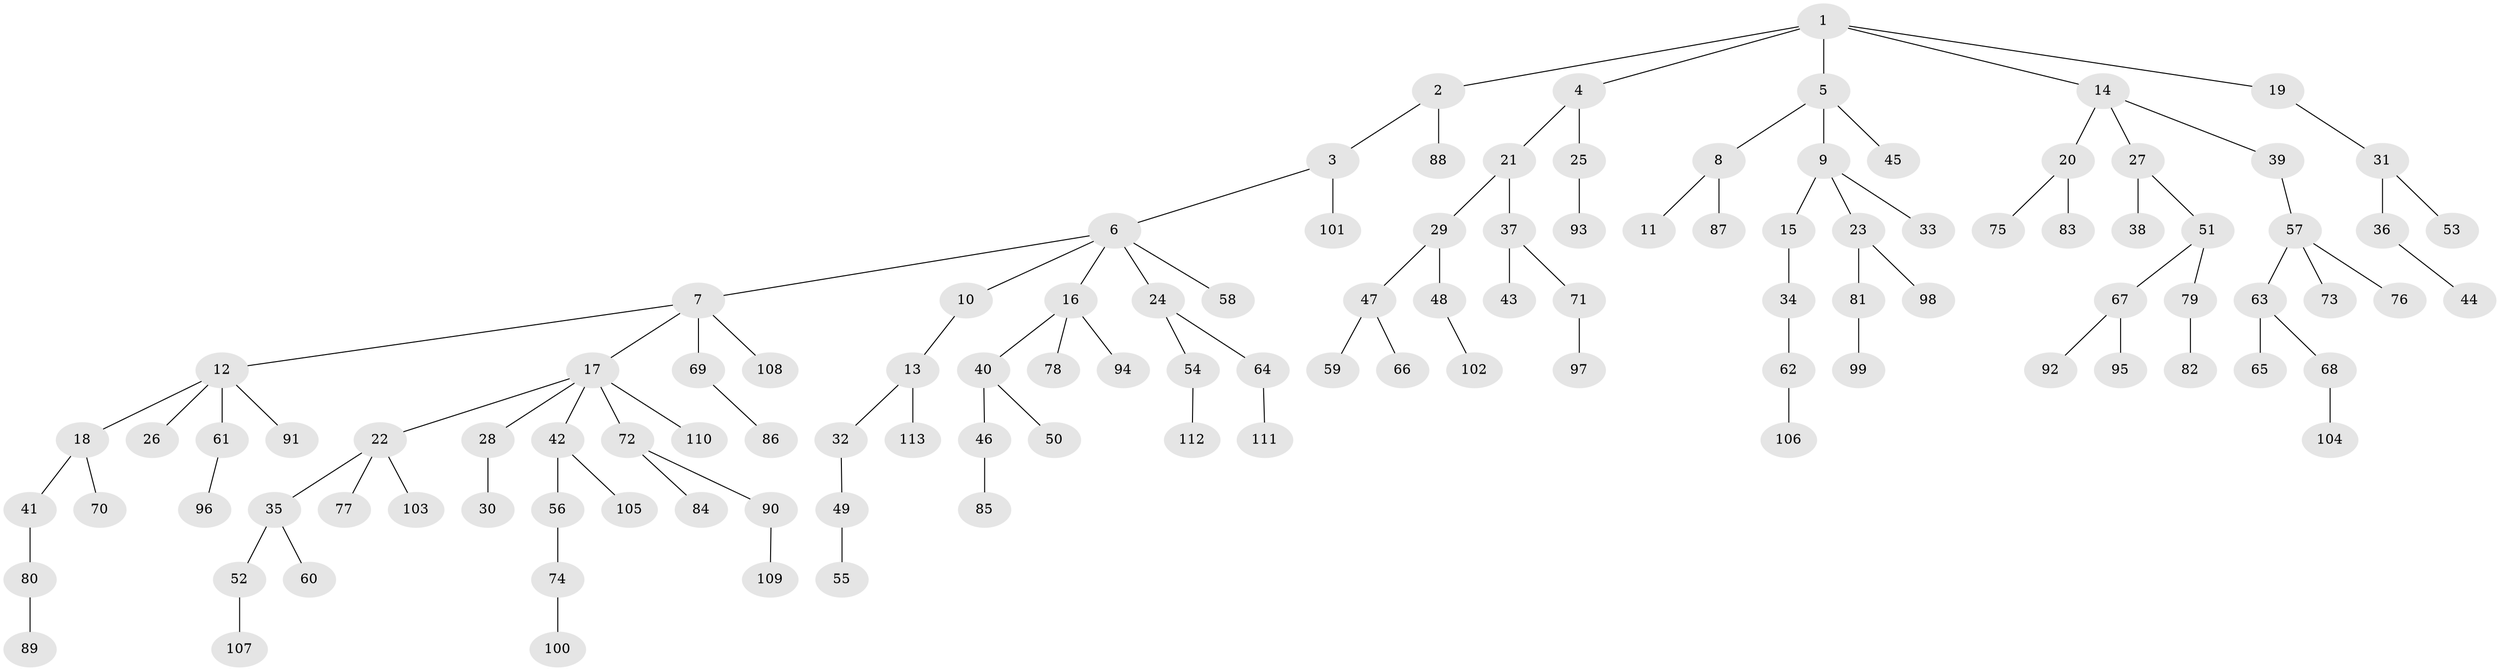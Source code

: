 // Generated by graph-tools (version 1.1) at 2025/26/03/09/25 03:26:28]
// undirected, 113 vertices, 112 edges
graph export_dot {
graph [start="1"]
  node [color=gray90,style=filled];
  1;
  2;
  3;
  4;
  5;
  6;
  7;
  8;
  9;
  10;
  11;
  12;
  13;
  14;
  15;
  16;
  17;
  18;
  19;
  20;
  21;
  22;
  23;
  24;
  25;
  26;
  27;
  28;
  29;
  30;
  31;
  32;
  33;
  34;
  35;
  36;
  37;
  38;
  39;
  40;
  41;
  42;
  43;
  44;
  45;
  46;
  47;
  48;
  49;
  50;
  51;
  52;
  53;
  54;
  55;
  56;
  57;
  58;
  59;
  60;
  61;
  62;
  63;
  64;
  65;
  66;
  67;
  68;
  69;
  70;
  71;
  72;
  73;
  74;
  75;
  76;
  77;
  78;
  79;
  80;
  81;
  82;
  83;
  84;
  85;
  86;
  87;
  88;
  89;
  90;
  91;
  92;
  93;
  94;
  95;
  96;
  97;
  98;
  99;
  100;
  101;
  102;
  103;
  104;
  105;
  106;
  107;
  108;
  109;
  110;
  111;
  112;
  113;
  1 -- 2;
  1 -- 4;
  1 -- 5;
  1 -- 14;
  1 -- 19;
  2 -- 3;
  2 -- 88;
  3 -- 6;
  3 -- 101;
  4 -- 21;
  4 -- 25;
  5 -- 8;
  5 -- 9;
  5 -- 45;
  6 -- 7;
  6 -- 10;
  6 -- 16;
  6 -- 24;
  6 -- 58;
  7 -- 12;
  7 -- 17;
  7 -- 69;
  7 -- 108;
  8 -- 11;
  8 -- 87;
  9 -- 15;
  9 -- 23;
  9 -- 33;
  10 -- 13;
  12 -- 18;
  12 -- 26;
  12 -- 61;
  12 -- 91;
  13 -- 32;
  13 -- 113;
  14 -- 20;
  14 -- 27;
  14 -- 39;
  15 -- 34;
  16 -- 40;
  16 -- 78;
  16 -- 94;
  17 -- 22;
  17 -- 28;
  17 -- 42;
  17 -- 72;
  17 -- 110;
  18 -- 41;
  18 -- 70;
  19 -- 31;
  20 -- 75;
  20 -- 83;
  21 -- 29;
  21 -- 37;
  22 -- 35;
  22 -- 77;
  22 -- 103;
  23 -- 81;
  23 -- 98;
  24 -- 54;
  24 -- 64;
  25 -- 93;
  27 -- 38;
  27 -- 51;
  28 -- 30;
  29 -- 47;
  29 -- 48;
  31 -- 36;
  31 -- 53;
  32 -- 49;
  34 -- 62;
  35 -- 52;
  35 -- 60;
  36 -- 44;
  37 -- 43;
  37 -- 71;
  39 -- 57;
  40 -- 46;
  40 -- 50;
  41 -- 80;
  42 -- 56;
  42 -- 105;
  46 -- 85;
  47 -- 59;
  47 -- 66;
  48 -- 102;
  49 -- 55;
  51 -- 67;
  51 -- 79;
  52 -- 107;
  54 -- 112;
  56 -- 74;
  57 -- 63;
  57 -- 73;
  57 -- 76;
  61 -- 96;
  62 -- 106;
  63 -- 65;
  63 -- 68;
  64 -- 111;
  67 -- 92;
  67 -- 95;
  68 -- 104;
  69 -- 86;
  71 -- 97;
  72 -- 84;
  72 -- 90;
  74 -- 100;
  79 -- 82;
  80 -- 89;
  81 -- 99;
  90 -- 109;
}
